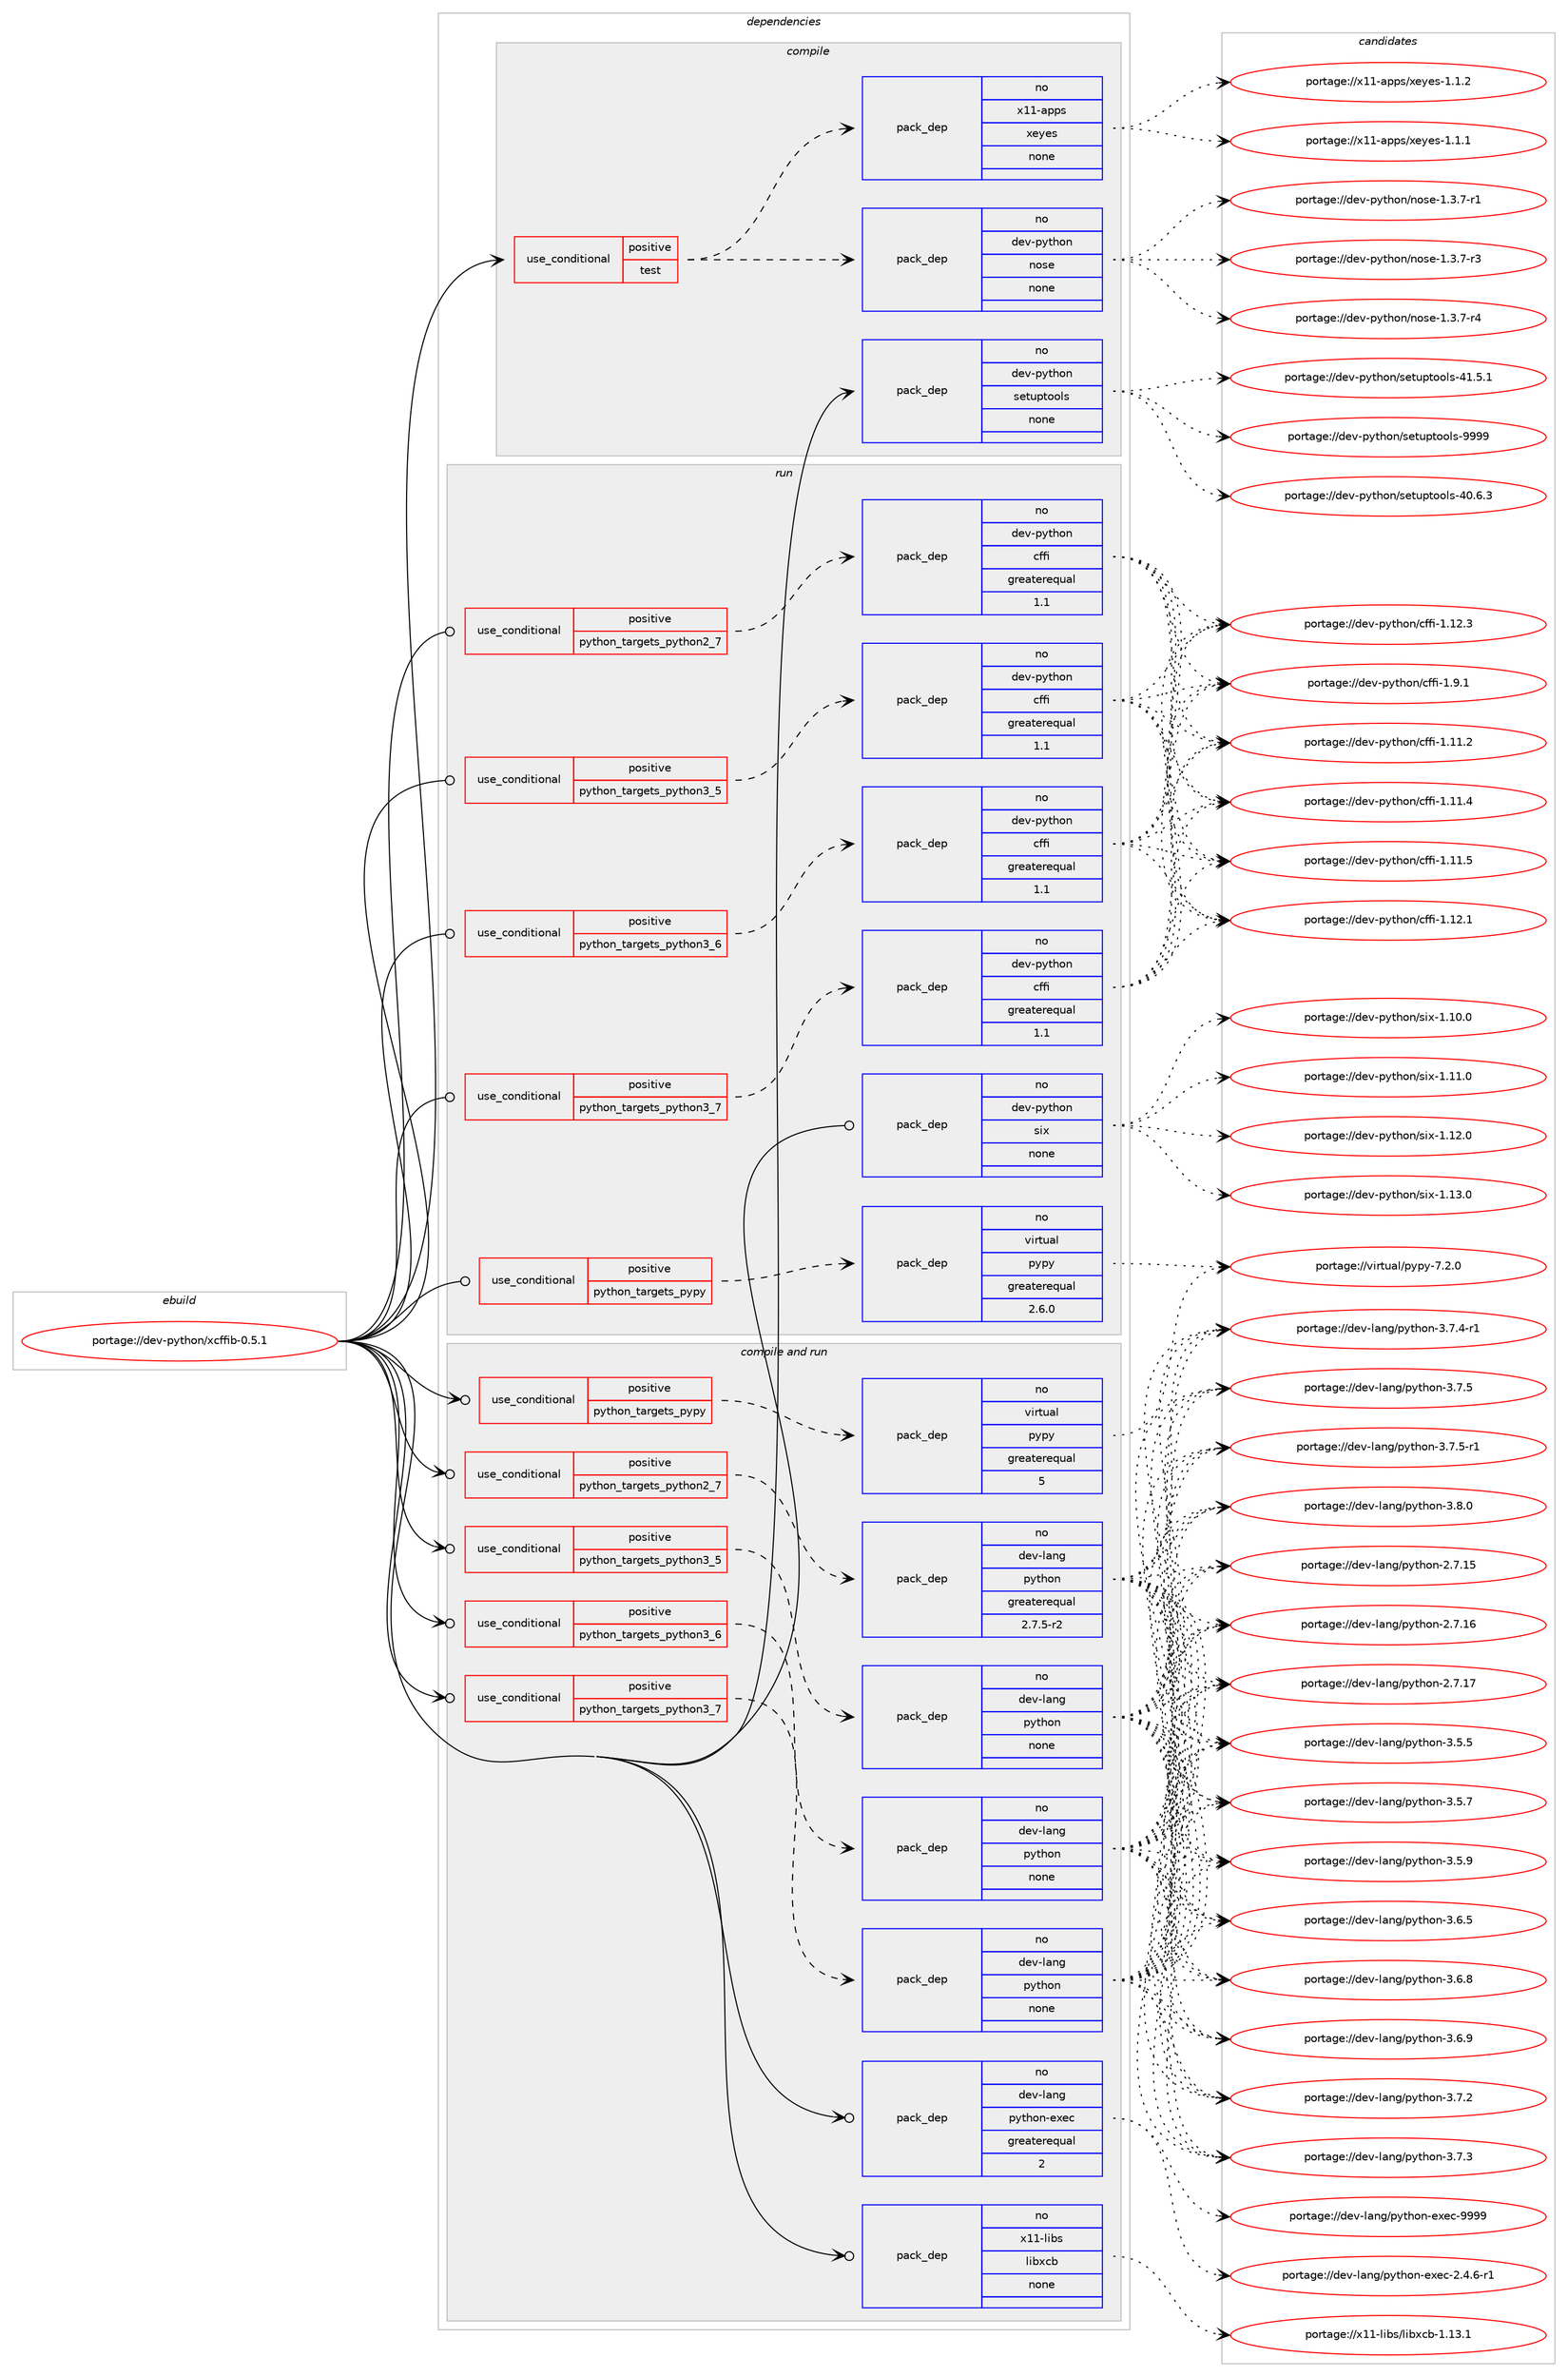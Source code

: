 digraph prolog {

# *************
# Graph options
# *************

newrank=true;
concentrate=true;
compound=true;
graph [rankdir=LR,fontname=Helvetica,fontsize=10,ranksep=1.5];#, ranksep=2.5, nodesep=0.2];
edge  [arrowhead=vee];
node  [fontname=Helvetica,fontsize=10];

# **********
# The ebuild
# **********

subgraph cluster_leftcol {
color=gray;
rank=same;
label=<<i>ebuild</i>>;
id [label="portage://dev-python/xcffib-0.5.1", color=red, width=4, href="../dev-python/xcffib-0.5.1.svg"];
}

# ****************
# The dependencies
# ****************

subgraph cluster_midcol {
color=gray;
label=<<i>dependencies</i>>;
subgraph cluster_compile {
fillcolor="#eeeeee";
style=filled;
label=<<i>compile</i>>;
subgraph cond40947 {
dependency179478 [label=<<TABLE BORDER="0" CELLBORDER="1" CELLSPACING="0" CELLPADDING="4"><TR><TD ROWSPAN="3" CELLPADDING="10">use_conditional</TD></TR><TR><TD>positive</TD></TR><TR><TD>test</TD></TR></TABLE>>, shape=none, color=red];
subgraph pack135118 {
dependency179479 [label=<<TABLE BORDER="0" CELLBORDER="1" CELLSPACING="0" CELLPADDING="4" WIDTH="220"><TR><TD ROWSPAN="6" CELLPADDING="30">pack_dep</TD></TR><TR><TD WIDTH="110">no</TD></TR><TR><TD>dev-python</TD></TR><TR><TD>nose</TD></TR><TR><TD>none</TD></TR><TR><TD></TD></TR></TABLE>>, shape=none, color=blue];
}
dependency179478:e -> dependency179479:w [weight=20,style="dashed",arrowhead="vee"];
subgraph pack135119 {
dependency179480 [label=<<TABLE BORDER="0" CELLBORDER="1" CELLSPACING="0" CELLPADDING="4" WIDTH="220"><TR><TD ROWSPAN="6" CELLPADDING="30">pack_dep</TD></TR><TR><TD WIDTH="110">no</TD></TR><TR><TD>x11-apps</TD></TR><TR><TD>xeyes</TD></TR><TR><TD>none</TD></TR><TR><TD></TD></TR></TABLE>>, shape=none, color=blue];
}
dependency179478:e -> dependency179480:w [weight=20,style="dashed",arrowhead="vee"];
}
id:e -> dependency179478:w [weight=20,style="solid",arrowhead="vee"];
subgraph pack135120 {
dependency179481 [label=<<TABLE BORDER="0" CELLBORDER="1" CELLSPACING="0" CELLPADDING="4" WIDTH="220"><TR><TD ROWSPAN="6" CELLPADDING="30">pack_dep</TD></TR><TR><TD WIDTH="110">no</TD></TR><TR><TD>dev-python</TD></TR><TR><TD>setuptools</TD></TR><TR><TD>none</TD></TR><TR><TD></TD></TR></TABLE>>, shape=none, color=blue];
}
id:e -> dependency179481:w [weight=20,style="solid",arrowhead="vee"];
}
subgraph cluster_compileandrun {
fillcolor="#eeeeee";
style=filled;
label=<<i>compile and run</i>>;
subgraph cond40948 {
dependency179482 [label=<<TABLE BORDER="0" CELLBORDER="1" CELLSPACING="0" CELLPADDING="4"><TR><TD ROWSPAN="3" CELLPADDING="10">use_conditional</TD></TR><TR><TD>positive</TD></TR><TR><TD>python_targets_pypy</TD></TR></TABLE>>, shape=none, color=red];
subgraph pack135121 {
dependency179483 [label=<<TABLE BORDER="0" CELLBORDER="1" CELLSPACING="0" CELLPADDING="4" WIDTH="220"><TR><TD ROWSPAN="6" CELLPADDING="30">pack_dep</TD></TR><TR><TD WIDTH="110">no</TD></TR><TR><TD>virtual</TD></TR><TR><TD>pypy</TD></TR><TR><TD>greaterequal</TD></TR><TR><TD>5</TD></TR></TABLE>>, shape=none, color=blue];
}
dependency179482:e -> dependency179483:w [weight=20,style="dashed",arrowhead="vee"];
}
id:e -> dependency179482:w [weight=20,style="solid",arrowhead="odotvee"];
subgraph cond40949 {
dependency179484 [label=<<TABLE BORDER="0" CELLBORDER="1" CELLSPACING="0" CELLPADDING="4"><TR><TD ROWSPAN="3" CELLPADDING="10">use_conditional</TD></TR><TR><TD>positive</TD></TR><TR><TD>python_targets_python2_7</TD></TR></TABLE>>, shape=none, color=red];
subgraph pack135122 {
dependency179485 [label=<<TABLE BORDER="0" CELLBORDER="1" CELLSPACING="0" CELLPADDING="4" WIDTH="220"><TR><TD ROWSPAN="6" CELLPADDING="30">pack_dep</TD></TR><TR><TD WIDTH="110">no</TD></TR><TR><TD>dev-lang</TD></TR><TR><TD>python</TD></TR><TR><TD>greaterequal</TD></TR><TR><TD>2.7.5-r2</TD></TR></TABLE>>, shape=none, color=blue];
}
dependency179484:e -> dependency179485:w [weight=20,style="dashed",arrowhead="vee"];
}
id:e -> dependency179484:w [weight=20,style="solid",arrowhead="odotvee"];
subgraph cond40950 {
dependency179486 [label=<<TABLE BORDER="0" CELLBORDER="1" CELLSPACING="0" CELLPADDING="4"><TR><TD ROWSPAN="3" CELLPADDING="10">use_conditional</TD></TR><TR><TD>positive</TD></TR><TR><TD>python_targets_python3_5</TD></TR></TABLE>>, shape=none, color=red];
subgraph pack135123 {
dependency179487 [label=<<TABLE BORDER="0" CELLBORDER="1" CELLSPACING="0" CELLPADDING="4" WIDTH="220"><TR><TD ROWSPAN="6" CELLPADDING="30">pack_dep</TD></TR><TR><TD WIDTH="110">no</TD></TR><TR><TD>dev-lang</TD></TR><TR><TD>python</TD></TR><TR><TD>none</TD></TR><TR><TD></TD></TR></TABLE>>, shape=none, color=blue];
}
dependency179486:e -> dependency179487:w [weight=20,style="dashed",arrowhead="vee"];
}
id:e -> dependency179486:w [weight=20,style="solid",arrowhead="odotvee"];
subgraph cond40951 {
dependency179488 [label=<<TABLE BORDER="0" CELLBORDER="1" CELLSPACING="0" CELLPADDING="4"><TR><TD ROWSPAN="3" CELLPADDING="10">use_conditional</TD></TR><TR><TD>positive</TD></TR><TR><TD>python_targets_python3_6</TD></TR></TABLE>>, shape=none, color=red];
subgraph pack135124 {
dependency179489 [label=<<TABLE BORDER="0" CELLBORDER="1" CELLSPACING="0" CELLPADDING="4" WIDTH="220"><TR><TD ROWSPAN="6" CELLPADDING="30">pack_dep</TD></TR><TR><TD WIDTH="110">no</TD></TR><TR><TD>dev-lang</TD></TR><TR><TD>python</TD></TR><TR><TD>none</TD></TR><TR><TD></TD></TR></TABLE>>, shape=none, color=blue];
}
dependency179488:e -> dependency179489:w [weight=20,style="dashed",arrowhead="vee"];
}
id:e -> dependency179488:w [weight=20,style="solid",arrowhead="odotvee"];
subgraph cond40952 {
dependency179490 [label=<<TABLE BORDER="0" CELLBORDER="1" CELLSPACING="0" CELLPADDING="4"><TR><TD ROWSPAN="3" CELLPADDING="10">use_conditional</TD></TR><TR><TD>positive</TD></TR><TR><TD>python_targets_python3_7</TD></TR></TABLE>>, shape=none, color=red];
subgraph pack135125 {
dependency179491 [label=<<TABLE BORDER="0" CELLBORDER="1" CELLSPACING="0" CELLPADDING="4" WIDTH="220"><TR><TD ROWSPAN="6" CELLPADDING="30">pack_dep</TD></TR><TR><TD WIDTH="110">no</TD></TR><TR><TD>dev-lang</TD></TR><TR><TD>python</TD></TR><TR><TD>none</TD></TR><TR><TD></TD></TR></TABLE>>, shape=none, color=blue];
}
dependency179490:e -> dependency179491:w [weight=20,style="dashed",arrowhead="vee"];
}
id:e -> dependency179490:w [weight=20,style="solid",arrowhead="odotvee"];
subgraph pack135126 {
dependency179492 [label=<<TABLE BORDER="0" CELLBORDER="1" CELLSPACING="0" CELLPADDING="4" WIDTH="220"><TR><TD ROWSPAN="6" CELLPADDING="30">pack_dep</TD></TR><TR><TD WIDTH="110">no</TD></TR><TR><TD>dev-lang</TD></TR><TR><TD>python-exec</TD></TR><TR><TD>greaterequal</TD></TR><TR><TD>2</TD></TR></TABLE>>, shape=none, color=blue];
}
id:e -> dependency179492:w [weight=20,style="solid",arrowhead="odotvee"];
subgraph pack135127 {
dependency179493 [label=<<TABLE BORDER="0" CELLBORDER="1" CELLSPACING="0" CELLPADDING="4" WIDTH="220"><TR><TD ROWSPAN="6" CELLPADDING="30">pack_dep</TD></TR><TR><TD WIDTH="110">no</TD></TR><TR><TD>x11-libs</TD></TR><TR><TD>libxcb</TD></TR><TR><TD>none</TD></TR><TR><TD></TD></TR></TABLE>>, shape=none, color=blue];
}
id:e -> dependency179493:w [weight=20,style="solid",arrowhead="odotvee"];
}
subgraph cluster_run {
fillcolor="#eeeeee";
style=filled;
label=<<i>run</i>>;
subgraph cond40953 {
dependency179494 [label=<<TABLE BORDER="0" CELLBORDER="1" CELLSPACING="0" CELLPADDING="4"><TR><TD ROWSPAN="3" CELLPADDING="10">use_conditional</TD></TR><TR><TD>positive</TD></TR><TR><TD>python_targets_pypy</TD></TR></TABLE>>, shape=none, color=red];
subgraph pack135128 {
dependency179495 [label=<<TABLE BORDER="0" CELLBORDER="1" CELLSPACING="0" CELLPADDING="4" WIDTH="220"><TR><TD ROWSPAN="6" CELLPADDING="30">pack_dep</TD></TR><TR><TD WIDTH="110">no</TD></TR><TR><TD>virtual</TD></TR><TR><TD>pypy</TD></TR><TR><TD>greaterequal</TD></TR><TR><TD>2.6.0</TD></TR></TABLE>>, shape=none, color=blue];
}
dependency179494:e -> dependency179495:w [weight=20,style="dashed",arrowhead="vee"];
}
id:e -> dependency179494:w [weight=20,style="solid",arrowhead="odot"];
subgraph cond40954 {
dependency179496 [label=<<TABLE BORDER="0" CELLBORDER="1" CELLSPACING="0" CELLPADDING="4"><TR><TD ROWSPAN="3" CELLPADDING="10">use_conditional</TD></TR><TR><TD>positive</TD></TR><TR><TD>python_targets_python2_7</TD></TR></TABLE>>, shape=none, color=red];
subgraph pack135129 {
dependency179497 [label=<<TABLE BORDER="0" CELLBORDER="1" CELLSPACING="0" CELLPADDING="4" WIDTH="220"><TR><TD ROWSPAN="6" CELLPADDING="30">pack_dep</TD></TR><TR><TD WIDTH="110">no</TD></TR><TR><TD>dev-python</TD></TR><TR><TD>cffi</TD></TR><TR><TD>greaterequal</TD></TR><TR><TD>1.1</TD></TR></TABLE>>, shape=none, color=blue];
}
dependency179496:e -> dependency179497:w [weight=20,style="dashed",arrowhead="vee"];
}
id:e -> dependency179496:w [weight=20,style="solid",arrowhead="odot"];
subgraph cond40955 {
dependency179498 [label=<<TABLE BORDER="0" CELLBORDER="1" CELLSPACING="0" CELLPADDING="4"><TR><TD ROWSPAN="3" CELLPADDING="10">use_conditional</TD></TR><TR><TD>positive</TD></TR><TR><TD>python_targets_python3_5</TD></TR></TABLE>>, shape=none, color=red];
subgraph pack135130 {
dependency179499 [label=<<TABLE BORDER="0" CELLBORDER="1" CELLSPACING="0" CELLPADDING="4" WIDTH="220"><TR><TD ROWSPAN="6" CELLPADDING="30">pack_dep</TD></TR><TR><TD WIDTH="110">no</TD></TR><TR><TD>dev-python</TD></TR><TR><TD>cffi</TD></TR><TR><TD>greaterequal</TD></TR><TR><TD>1.1</TD></TR></TABLE>>, shape=none, color=blue];
}
dependency179498:e -> dependency179499:w [weight=20,style="dashed",arrowhead="vee"];
}
id:e -> dependency179498:w [weight=20,style="solid",arrowhead="odot"];
subgraph cond40956 {
dependency179500 [label=<<TABLE BORDER="0" CELLBORDER="1" CELLSPACING="0" CELLPADDING="4"><TR><TD ROWSPAN="3" CELLPADDING="10">use_conditional</TD></TR><TR><TD>positive</TD></TR><TR><TD>python_targets_python3_6</TD></TR></TABLE>>, shape=none, color=red];
subgraph pack135131 {
dependency179501 [label=<<TABLE BORDER="0" CELLBORDER="1" CELLSPACING="0" CELLPADDING="4" WIDTH="220"><TR><TD ROWSPAN="6" CELLPADDING="30">pack_dep</TD></TR><TR><TD WIDTH="110">no</TD></TR><TR><TD>dev-python</TD></TR><TR><TD>cffi</TD></TR><TR><TD>greaterequal</TD></TR><TR><TD>1.1</TD></TR></TABLE>>, shape=none, color=blue];
}
dependency179500:e -> dependency179501:w [weight=20,style="dashed",arrowhead="vee"];
}
id:e -> dependency179500:w [weight=20,style="solid",arrowhead="odot"];
subgraph cond40957 {
dependency179502 [label=<<TABLE BORDER="0" CELLBORDER="1" CELLSPACING="0" CELLPADDING="4"><TR><TD ROWSPAN="3" CELLPADDING="10">use_conditional</TD></TR><TR><TD>positive</TD></TR><TR><TD>python_targets_python3_7</TD></TR></TABLE>>, shape=none, color=red];
subgraph pack135132 {
dependency179503 [label=<<TABLE BORDER="0" CELLBORDER="1" CELLSPACING="0" CELLPADDING="4" WIDTH="220"><TR><TD ROWSPAN="6" CELLPADDING="30">pack_dep</TD></TR><TR><TD WIDTH="110">no</TD></TR><TR><TD>dev-python</TD></TR><TR><TD>cffi</TD></TR><TR><TD>greaterequal</TD></TR><TR><TD>1.1</TD></TR></TABLE>>, shape=none, color=blue];
}
dependency179502:e -> dependency179503:w [weight=20,style="dashed",arrowhead="vee"];
}
id:e -> dependency179502:w [weight=20,style="solid",arrowhead="odot"];
subgraph pack135133 {
dependency179504 [label=<<TABLE BORDER="0" CELLBORDER="1" CELLSPACING="0" CELLPADDING="4" WIDTH="220"><TR><TD ROWSPAN="6" CELLPADDING="30">pack_dep</TD></TR><TR><TD WIDTH="110">no</TD></TR><TR><TD>dev-python</TD></TR><TR><TD>six</TD></TR><TR><TD>none</TD></TR><TR><TD></TD></TR></TABLE>>, shape=none, color=blue];
}
id:e -> dependency179504:w [weight=20,style="solid",arrowhead="odot"];
}
}

# **************
# The candidates
# **************

subgraph cluster_choices {
rank=same;
color=gray;
label=<<i>candidates</i>>;

subgraph choice135118 {
color=black;
nodesep=1;
choiceportage10010111845112121116104111110471101111151014549465146554511449 [label="portage://dev-python/nose-1.3.7-r1", color=red, width=4,href="../dev-python/nose-1.3.7-r1.svg"];
choiceportage10010111845112121116104111110471101111151014549465146554511451 [label="portage://dev-python/nose-1.3.7-r3", color=red, width=4,href="../dev-python/nose-1.3.7-r3.svg"];
choiceportage10010111845112121116104111110471101111151014549465146554511452 [label="portage://dev-python/nose-1.3.7-r4", color=red, width=4,href="../dev-python/nose-1.3.7-r4.svg"];
dependency179479:e -> choiceportage10010111845112121116104111110471101111151014549465146554511449:w [style=dotted,weight="100"];
dependency179479:e -> choiceportage10010111845112121116104111110471101111151014549465146554511451:w [style=dotted,weight="100"];
dependency179479:e -> choiceportage10010111845112121116104111110471101111151014549465146554511452:w [style=dotted,weight="100"];
}
subgraph choice135119 {
color=black;
nodesep=1;
choiceportage1204949459711211211547120101121101115454946494649 [label="portage://x11-apps/xeyes-1.1.1", color=red, width=4,href="../x11-apps/xeyes-1.1.1.svg"];
choiceportage1204949459711211211547120101121101115454946494650 [label="portage://x11-apps/xeyes-1.1.2", color=red, width=4,href="../x11-apps/xeyes-1.1.2.svg"];
dependency179480:e -> choiceportage1204949459711211211547120101121101115454946494649:w [style=dotted,weight="100"];
dependency179480:e -> choiceportage1204949459711211211547120101121101115454946494650:w [style=dotted,weight="100"];
}
subgraph choice135120 {
color=black;
nodesep=1;
choiceportage100101118451121211161041111104711510111611711211611111110811545524846544651 [label="portage://dev-python/setuptools-40.6.3", color=red, width=4,href="../dev-python/setuptools-40.6.3.svg"];
choiceportage100101118451121211161041111104711510111611711211611111110811545524946534649 [label="portage://dev-python/setuptools-41.5.1", color=red, width=4,href="../dev-python/setuptools-41.5.1.svg"];
choiceportage10010111845112121116104111110471151011161171121161111111081154557575757 [label="portage://dev-python/setuptools-9999", color=red, width=4,href="../dev-python/setuptools-9999.svg"];
dependency179481:e -> choiceportage100101118451121211161041111104711510111611711211611111110811545524846544651:w [style=dotted,weight="100"];
dependency179481:e -> choiceportage100101118451121211161041111104711510111611711211611111110811545524946534649:w [style=dotted,weight="100"];
dependency179481:e -> choiceportage10010111845112121116104111110471151011161171121161111111081154557575757:w [style=dotted,weight="100"];
}
subgraph choice135121 {
color=black;
nodesep=1;
choiceportage1181051141161179710847112121112121455546504648 [label="portage://virtual/pypy-7.2.0", color=red, width=4,href="../virtual/pypy-7.2.0.svg"];
dependency179483:e -> choiceportage1181051141161179710847112121112121455546504648:w [style=dotted,weight="100"];
}
subgraph choice135122 {
color=black;
nodesep=1;
choiceportage10010111845108971101034711212111610411111045504655464953 [label="portage://dev-lang/python-2.7.15", color=red, width=4,href="../dev-lang/python-2.7.15.svg"];
choiceportage10010111845108971101034711212111610411111045504655464954 [label="portage://dev-lang/python-2.7.16", color=red, width=4,href="../dev-lang/python-2.7.16.svg"];
choiceportage10010111845108971101034711212111610411111045504655464955 [label="portage://dev-lang/python-2.7.17", color=red, width=4,href="../dev-lang/python-2.7.17.svg"];
choiceportage100101118451089711010347112121116104111110455146534653 [label="portage://dev-lang/python-3.5.5", color=red, width=4,href="../dev-lang/python-3.5.5.svg"];
choiceportage100101118451089711010347112121116104111110455146534655 [label="portage://dev-lang/python-3.5.7", color=red, width=4,href="../dev-lang/python-3.5.7.svg"];
choiceportage100101118451089711010347112121116104111110455146534657 [label="portage://dev-lang/python-3.5.9", color=red, width=4,href="../dev-lang/python-3.5.9.svg"];
choiceportage100101118451089711010347112121116104111110455146544653 [label="portage://dev-lang/python-3.6.5", color=red, width=4,href="../dev-lang/python-3.6.5.svg"];
choiceportage100101118451089711010347112121116104111110455146544656 [label="portage://dev-lang/python-3.6.8", color=red, width=4,href="../dev-lang/python-3.6.8.svg"];
choiceportage100101118451089711010347112121116104111110455146544657 [label="portage://dev-lang/python-3.6.9", color=red, width=4,href="../dev-lang/python-3.6.9.svg"];
choiceportage100101118451089711010347112121116104111110455146554650 [label="portage://dev-lang/python-3.7.2", color=red, width=4,href="../dev-lang/python-3.7.2.svg"];
choiceportage100101118451089711010347112121116104111110455146554651 [label="portage://dev-lang/python-3.7.3", color=red, width=4,href="../dev-lang/python-3.7.3.svg"];
choiceportage1001011184510897110103471121211161041111104551465546524511449 [label="portage://dev-lang/python-3.7.4-r1", color=red, width=4,href="../dev-lang/python-3.7.4-r1.svg"];
choiceportage100101118451089711010347112121116104111110455146554653 [label="portage://dev-lang/python-3.7.5", color=red, width=4,href="../dev-lang/python-3.7.5.svg"];
choiceportage1001011184510897110103471121211161041111104551465546534511449 [label="portage://dev-lang/python-3.7.5-r1", color=red, width=4,href="../dev-lang/python-3.7.5-r1.svg"];
choiceportage100101118451089711010347112121116104111110455146564648 [label="portage://dev-lang/python-3.8.0", color=red, width=4,href="../dev-lang/python-3.8.0.svg"];
dependency179485:e -> choiceportage10010111845108971101034711212111610411111045504655464953:w [style=dotted,weight="100"];
dependency179485:e -> choiceportage10010111845108971101034711212111610411111045504655464954:w [style=dotted,weight="100"];
dependency179485:e -> choiceportage10010111845108971101034711212111610411111045504655464955:w [style=dotted,weight="100"];
dependency179485:e -> choiceportage100101118451089711010347112121116104111110455146534653:w [style=dotted,weight="100"];
dependency179485:e -> choiceportage100101118451089711010347112121116104111110455146534655:w [style=dotted,weight="100"];
dependency179485:e -> choiceportage100101118451089711010347112121116104111110455146534657:w [style=dotted,weight="100"];
dependency179485:e -> choiceportage100101118451089711010347112121116104111110455146544653:w [style=dotted,weight="100"];
dependency179485:e -> choiceportage100101118451089711010347112121116104111110455146544656:w [style=dotted,weight="100"];
dependency179485:e -> choiceportage100101118451089711010347112121116104111110455146544657:w [style=dotted,weight="100"];
dependency179485:e -> choiceportage100101118451089711010347112121116104111110455146554650:w [style=dotted,weight="100"];
dependency179485:e -> choiceportage100101118451089711010347112121116104111110455146554651:w [style=dotted,weight="100"];
dependency179485:e -> choiceportage1001011184510897110103471121211161041111104551465546524511449:w [style=dotted,weight="100"];
dependency179485:e -> choiceportage100101118451089711010347112121116104111110455146554653:w [style=dotted,weight="100"];
dependency179485:e -> choiceportage1001011184510897110103471121211161041111104551465546534511449:w [style=dotted,weight="100"];
dependency179485:e -> choiceportage100101118451089711010347112121116104111110455146564648:w [style=dotted,weight="100"];
}
subgraph choice135123 {
color=black;
nodesep=1;
choiceportage10010111845108971101034711212111610411111045504655464953 [label="portage://dev-lang/python-2.7.15", color=red, width=4,href="../dev-lang/python-2.7.15.svg"];
choiceportage10010111845108971101034711212111610411111045504655464954 [label="portage://dev-lang/python-2.7.16", color=red, width=4,href="../dev-lang/python-2.7.16.svg"];
choiceportage10010111845108971101034711212111610411111045504655464955 [label="portage://dev-lang/python-2.7.17", color=red, width=4,href="../dev-lang/python-2.7.17.svg"];
choiceportage100101118451089711010347112121116104111110455146534653 [label="portage://dev-lang/python-3.5.5", color=red, width=4,href="../dev-lang/python-3.5.5.svg"];
choiceportage100101118451089711010347112121116104111110455146534655 [label="portage://dev-lang/python-3.5.7", color=red, width=4,href="../dev-lang/python-3.5.7.svg"];
choiceportage100101118451089711010347112121116104111110455146534657 [label="portage://dev-lang/python-3.5.9", color=red, width=4,href="../dev-lang/python-3.5.9.svg"];
choiceportage100101118451089711010347112121116104111110455146544653 [label="portage://dev-lang/python-3.6.5", color=red, width=4,href="../dev-lang/python-3.6.5.svg"];
choiceportage100101118451089711010347112121116104111110455146544656 [label="portage://dev-lang/python-3.6.8", color=red, width=4,href="../dev-lang/python-3.6.8.svg"];
choiceportage100101118451089711010347112121116104111110455146544657 [label="portage://dev-lang/python-3.6.9", color=red, width=4,href="../dev-lang/python-3.6.9.svg"];
choiceportage100101118451089711010347112121116104111110455146554650 [label="portage://dev-lang/python-3.7.2", color=red, width=4,href="../dev-lang/python-3.7.2.svg"];
choiceportage100101118451089711010347112121116104111110455146554651 [label="portage://dev-lang/python-3.7.3", color=red, width=4,href="../dev-lang/python-3.7.3.svg"];
choiceportage1001011184510897110103471121211161041111104551465546524511449 [label="portage://dev-lang/python-3.7.4-r1", color=red, width=4,href="../dev-lang/python-3.7.4-r1.svg"];
choiceportage100101118451089711010347112121116104111110455146554653 [label="portage://dev-lang/python-3.7.5", color=red, width=4,href="../dev-lang/python-3.7.5.svg"];
choiceportage1001011184510897110103471121211161041111104551465546534511449 [label="portage://dev-lang/python-3.7.5-r1", color=red, width=4,href="../dev-lang/python-3.7.5-r1.svg"];
choiceportage100101118451089711010347112121116104111110455146564648 [label="portage://dev-lang/python-3.8.0", color=red, width=4,href="../dev-lang/python-3.8.0.svg"];
dependency179487:e -> choiceportage10010111845108971101034711212111610411111045504655464953:w [style=dotted,weight="100"];
dependency179487:e -> choiceportage10010111845108971101034711212111610411111045504655464954:w [style=dotted,weight="100"];
dependency179487:e -> choiceportage10010111845108971101034711212111610411111045504655464955:w [style=dotted,weight="100"];
dependency179487:e -> choiceportage100101118451089711010347112121116104111110455146534653:w [style=dotted,weight="100"];
dependency179487:e -> choiceportage100101118451089711010347112121116104111110455146534655:w [style=dotted,weight="100"];
dependency179487:e -> choiceportage100101118451089711010347112121116104111110455146534657:w [style=dotted,weight="100"];
dependency179487:e -> choiceportage100101118451089711010347112121116104111110455146544653:w [style=dotted,weight="100"];
dependency179487:e -> choiceportage100101118451089711010347112121116104111110455146544656:w [style=dotted,weight="100"];
dependency179487:e -> choiceportage100101118451089711010347112121116104111110455146544657:w [style=dotted,weight="100"];
dependency179487:e -> choiceportage100101118451089711010347112121116104111110455146554650:w [style=dotted,weight="100"];
dependency179487:e -> choiceportage100101118451089711010347112121116104111110455146554651:w [style=dotted,weight="100"];
dependency179487:e -> choiceportage1001011184510897110103471121211161041111104551465546524511449:w [style=dotted,weight="100"];
dependency179487:e -> choiceportage100101118451089711010347112121116104111110455146554653:w [style=dotted,weight="100"];
dependency179487:e -> choiceportage1001011184510897110103471121211161041111104551465546534511449:w [style=dotted,weight="100"];
dependency179487:e -> choiceportage100101118451089711010347112121116104111110455146564648:w [style=dotted,weight="100"];
}
subgraph choice135124 {
color=black;
nodesep=1;
choiceportage10010111845108971101034711212111610411111045504655464953 [label="portage://dev-lang/python-2.7.15", color=red, width=4,href="../dev-lang/python-2.7.15.svg"];
choiceportage10010111845108971101034711212111610411111045504655464954 [label="portage://dev-lang/python-2.7.16", color=red, width=4,href="../dev-lang/python-2.7.16.svg"];
choiceportage10010111845108971101034711212111610411111045504655464955 [label="portage://dev-lang/python-2.7.17", color=red, width=4,href="../dev-lang/python-2.7.17.svg"];
choiceportage100101118451089711010347112121116104111110455146534653 [label="portage://dev-lang/python-3.5.5", color=red, width=4,href="../dev-lang/python-3.5.5.svg"];
choiceportage100101118451089711010347112121116104111110455146534655 [label="portage://dev-lang/python-3.5.7", color=red, width=4,href="../dev-lang/python-3.5.7.svg"];
choiceportage100101118451089711010347112121116104111110455146534657 [label="portage://dev-lang/python-3.5.9", color=red, width=4,href="../dev-lang/python-3.5.9.svg"];
choiceportage100101118451089711010347112121116104111110455146544653 [label="portage://dev-lang/python-3.6.5", color=red, width=4,href="../dev-lang/python-3.6.5.svg"];
choiceportage100101118451089711010347112121116104111110455146544656 [label="portage://dev-lang/python-3.6.8", color=red, width=4,href="../dev-lang/python-3.6.8.svg"];
choiceportage100101118451089711010347112121116104111110455146544657 [label="portage://dev-lang/python-3.6.9", color=red, width=4,href="../dev-lang/python-3.6.9.svg"];
choiceportage100101118451089711010347112121116104111110455146554650 [label="portage://dev-lang/python-3.7.2", color=red, width=4,href="../dev-lang/python-3.7.2.svg"];
choiceportage100101118451089711010347112121116104111110455146554651 [label="portage://dev-lang/python-3.7.3", color=red, width=4,href="../dev-lang/python-3.7.3.svg"];
choiceportage1001011184510897110103471121211161041111104551465546524511449 [label="portage://dev-lang/python-3.7.4-r1", color=red, width=4,href="../dev-lang/python-3.7.4-r1.svg"];
choiceportage100101118451089711010347112121116104111110455146554653 [label="portage://dev-lang/python-3.7.5", color=red, width=4,href="../dev-lang/python-3.7.5.svg"];
choiceportage1001011184510897110103471121211161041111104551465546534511449 [label="portage://dev-lang/python-3.7.5-r1", color=red, width=4,href="../dev-lang/python-3.7.5-r1.svg"];
choiceportage100101118451089711010347112121116104111110455146564648 [label="portage://dev-lang/python-3.8.0", color=red, width=4,href="../dev-lang/python-3.8.0.svg"];
dependency179489:e -> choiceportage10010111845108971101034711212111610411111045504655464953:w [style=dotted,weight="100"];
dependency179489:e -> choiceportage10010111845108971101034711212111610411111045504655464954:w [style=dotted,weight="100"];
dependency179489:e -> choiceportage10010111845108971101034711212111610411111045504655464955:w [style=dotted,weight="100"];
dependency179489:e -> choiceportage100101118451089711010347112121116104111110455146534653:w [style=dotted,weight="100"];
dependency179489:e -> choiceportage100101118451089711010347112121116104111110455146534655:w [style=dotted,weight="100"];
dependency179489:e -> choiceportage100101118451089711010347112121116104111110455146534657:w [style=dotted,weight="100"];
dependency179489:e -> choiceportage100101118451089711010347112121116104111110455146544653:w [style=dotted,weight="100"];
dependency179489:e -> choiceportage100101118451089711010347112121116104111110455146544656:w [style=dotted,weight="100"];
dependency179489:e -> choiceportage100101118451089711010347112121116104111110455146544657:w [style=dotted,weight="100"];
dependency179489:e -> choiceportage100101118451089711010347112121116104111110455146554650:w [style=dotted,weight="100"];
dependency179489:e -> choiceportage100101118451089711010347112121116104111110455146554651:w [style=dotted,weight="100"];
dependency179489:e -> choiceportage1001011184510897110103471121211161041111104551465546524511449:w [style=dotted,weight="100"];
dependency179489:e -> choiceportage100101118451089711010347112121116104111110455146554653:w [style=dotted,weight="100"];
dependency179489:e -> choiceportage1001011184510897110103471121211161041111104551465546534511449:w [style=dotted,weight="100"];
dependency179489:e -> choiceportage100101118451089711010347112121116104111110455146564648:w [style=dotted,weight="100"];
}
subgraph choice135125 {
color=black;
nodesep=1;
choiceportage10010111845108971101034711212111610411111045504655464953 [label="portage://dev-lang/python-2.7.15", color=red, width=4,href="../dev-lang/python-2.7.15.svg"];
choiceportage10010111845108971101034711212111610411111045504655464954 [label="portage://dev-lang/python-2.7.16", color=red, width=4,href="../dev-lang/python-2.7.16.svg"];
choiceportage10010111845108971101034711212111610411111045504655464955 [label="portage://dev-lang/python-2.7.17", color=red, width=4,href="../dev-lang/python-2.7.17.svg"];
choiceportage100101118451089711010347112121116104111110455146534653 [label="portage://dev-lang/python-3.5.5", color=red, width=4,href="../dev-lang/python-3.5.5.svg"];
choiceportage100101118451089711010347112121116104111110455146534655 [label="portage://dev-lang/python-3.5.7", color=red, width=4,href="../dev-lang/python-3.5.7.svg"];
choiceportage100101118451089711010347112121116104111110455146534657 [label="portage://dev-lang/python-3.5.9", color=red, width=4,href="../dev-lang/python-3.5.9.svg"];
choiceportage100101118451089711010347112121116104111110455146544653 [label="portage://dev-lang/python-3.6.5", color=red, width=4,href="../dev-lang/python-3.6.5.svg"];
choiceportage100101118451089711010347112121116104111110455146544656 [label="portage://dev-lang/python-3.6.8", color=red, width=4,href="../dev-lang/python-3.6.8.svg"];
choiceportage100101118451089711010347112121116104111110455146544657 [label="portage://dev-lang/python-3.6.9", color=red, width=4,href="../dev-lang/python-3.6.9.svg"];
choiceportage100101118451089711010347112121116104111110455146554650 [label="portage://dev-lang/python-3.7.2", color=red, width=4,href="../dev-lang/python-3.7.2.svg"];
choiceportage100101118451089711010347112121116104111110455146554651 [label="portage://dev-lang/python-3.7.3", color=red, width=4,href="../dev-lang/python-3.7.3.svg"];
choiceportage1001011184510897110103471121211161041111104551465546524511449 [label="portage://dev-lang/python-3.7.4-r1", color=red, width=4,href="../dev-lang/python-3.7.4-r1.svg"];
choiceportage100101118451089711010347112121116104111110455146554653 [label="portage://dev-lang/python-3.7.5", color=red, width=4,href="../dev-lang/python-3.7.5.svg"];
choiceportage1001011184510897110103471121211161041111104551465546534511449 [label="portage://dev-lang/python-3.7.5-r1", color=red, width=4,href="../dev-lang/python-3.7.5-r1.svg"];
choiceportage100101118451089711010347112121116104111110455146564648 [label="portage://dev-lang/python-3.8.0", color=red, width=4,href="../dev-lang/python-3.8.0.svg"];
dependency179491:e -> choiceportage10010111845108971101034711212111610411111045504655464953:w [style=dotted,weight="100"];
dependency179491:e -> choiceportage10010111845108971101034711212111610411111045504655464954:w [style=dotted,weight="100"];
dependency179491:e -> choiceportage10010111845108971101034711212111610411111045504655464955:w [style=dotted,weight="100"];
dependency179491:e -> choiceportage100101118451089711010347112121116104111110455146534653:w [style=dotted,weight="100"];
dependency179491:e -> choiceportage100101118451089711010347112121116104111110455146534655:w [style=dotted,weight="100"];
dependency179491:e -> choiceportage100101118451089711010347112121116104111110455146534657:w [style=dotted,weight="100"];
dependency179491:e -> choiceportage100101118451089711010347112121116104111110455146544653:w [style=dotted,weight="100"];
dependency179491:e -> choiceportage100101118451089711010347112121116104111110455146544656:w [style=dotted,weight="100"];
dependency179491:e -> choiceportage100101118451089711010347112121116104111110455146544657:w [style=dotted,weight="100"];
dependency179491:e -> choiceportage100101118451089711010347112121116104111110455146554650:w [style=dotted,weight="100"];
dependency179491:e -> choiceportage100101118451089711010347112121116104111110455146554651:w [style=dotted,weight="100"];
dependency179491:e -> choiceportage1001011184510897110103471121211161041111104551465546524511449:w [style=dotted,weight="100"];
dependency179491:e -> choiceportage100101118451089711010347112121116104111110455146554653:w [style=dotted,weight="100"];
dependency179491:e -> choiceportage1001011184510897110103471121211161041111104551465546534511449:w [style=dotted,weight="100"];
dependency179491:e -> choiceportage100101118451089711010347112121116104111110455146564648:w [style=dotted,weight="100"];
}
subgraph choice135126 {
color=black;
nodesep=1;
choiceportage10010111845108971101034711212111610411111045101120101994550465246544511449 [label="portage://dev-lang/python-exec-2.4.6-r1", color=red, width=4,href="../dev-lang/python-exec-2.4.6-r1.svg"];
choiceportage10010111845108971101034711212111610411111045101120101994557575757 [label="portage://dev-lang/python-exec-9999", color=red, width=4,href="../dev-lang/python-exec-9999.svg"];
dependency179492:e -> choiceportage10010111845108971101034711212111610411111045101120101994550465246544511449:w [style=dotted,weight="100"];
dependency179492:e -> choiceportage10010111845108971101034711212111610411111045101120101994557575757:w [style=dotted,weight="100"];
}
subgraph choice135127 {
color=black;
nodesep=1;
choiceportage120494945108105981154710810598120999845494649514649 [label="portage://x11-libs/libxcb-1.13.1", color=red, width=4,href="../x11-libs/libxcb-1.13.1.svg"];
dependency179493:e -> choiceportage120494945108105981154710810598120999845494649514649:w [style=dotted,weight="100"];
}
subgraph choice135128 {
color=black;
nodesep=1;
choiceportage1181051141161179710847112121112121455546504648 [label="portage://virtual/pypy-7.2.0", color=red, width=4,href="../virtual/pypy-7.2.0.svg"];
dependency179495:e -> choiceportage1181051141161179710847112121112121455546504648:w [style=dotted,weight="100"];
}
subgraph choice135129 {
color=black;
nodesep=1;
choiceportage10010111845112121116104111110479910210210545494649494650 [label="portage://dev-python/cffi-1.11.2", color=red, width=4,href="../dev-python/cffi-1.11.2.svg"];
choiceportage10010111845112121116104111110479910210210545494649494652 [label="portage://dev-python/cffi-1.11.4", color=red, width=4,href="../dev-python/cffi-1.11.4.svg"];
choiceportage10010111845112121116104111110479910210210545494649494653 [label="portage://dev-python/cffi-1.11.5", color=red, width=4,href="../dev-python/cffi-1.11.5.svg"];
choiceportage10010111845112121116104111110479910210210545494649504649 [label="portage://dev-python/cffi-1.12.1", color=red, width=4,href="../dev-python/cffi-1.12.1.svg"];
choiceportage10010111845112121116104111110479910210210545494649504651 [label="portage://dev-python/cffi-1.12.3", color=red, width=4,href="../dev-python/cffi-1.12.3.svg"];
choiceportage100101118451121211161041111104799102102105454946574649 [label="portage://dev-python/cffi-1.9.1", color=red, width=4,href="../dev-python/cffi-1.9.1.svg"];
dependency179497:e -> choiceportage10010111845112121116104111110479910210210545494649494650:w [style=dotted,weight="100"];
dependency179497:e -> choiceportage10010111845112121116104111110479910210210545494649494652:w [style=dotted,weight="100"];
dependency179497:e -> choiceportage10010111845112121116104111110479910210210545494649494653:w [style=dotted,weight="100"];
dependency179497:e -> choiceportage10010111845112121116104111110479910210210545494649504649:w [style=dotted,weight="100"];
dependency179497:e -> choiceportage10010111845112121116104111110479910210210545494649504651:w [style=dotted,weight="100"];
dependency179497:e -> choiceportage100101118451121211161041111104799102102105454946574649:w [style=dotted,weight="100"];
}
subgraph choice135130 {
color=black;
nodesep=1;
choiceportage10010111845112121116104111110479910210210545494649494650 [label="portage://dev-python/cffi-1.11.2", color=red, width=4,href="../dev-python/cffi-1.11.2.svg"];
choiceportage10010111845112121116104111110479910210210545494649494652 [label="portage://dev-python/cffi-1.11.4", color=red, width=4,href="../dev-python/cffi-1.11.4.svg"];
choiceportage10010111845112121116104111110479910210210545494649494653 [label="portage://dev-python/cffi-1.11.5", color=red, width=4,href="../dev-python/cffi-1.11.5.svg"];
choiceportage10010111845112121116104111110479910210210545494649504649 [label="portage://dev-python/cffi-1.12.1", color=red, width=4,href="../dev-python/cffi-1.12.1.svg"];
choiceportage10010111845112121116104111110479910210210545494649504651 [label="portage://dev-python/cffi-1.12.3", color=red, width=4,href="../dev-python/cffi-1.12.3.svg"];
choiceportage100101118451121211161041111104799102102105454946574649 [label="portage://dev-python/cffi-1.9.1", color=red, width=4,href="../dev-python/cffi-1.9.1.svg"];
dependency179499:e -> choiceportage10010111845112121116104111110479910210210545494649494650:w [style=dotted,weight="100"];
dependency179499:e -> choiceportage10010111845112121116104111110479910210210545494649494652:w [style=dotted,weight="100"];
dependency179499:e -> choiceportage10010111845112121116104111110479910210210545494649494653:w [style=dotted,weight="100"];
dependency179499:e -> choiceportage10010111845112121116104111110479910210210545494649504649:w [style=dotted,weight="100"];
dependency179499:e -> choiceportage10010111845112121116104111110479910210210545494649504651:w [style=dotted,weight="100"];
dependency179499:e -> choiceportage100101118451121211161041111104799102102105454946574649:w [style=dotted,weight="100"];
}
subgraph choice135131 {
color=black;
nodesep=1;
choiceportage10010111845112121116104111110479910210210545494649494650 [label="portage://dev-python/cffi-1.11.2", color=red, width=4,href="../dev-python/cffi-1.11.2.svg"];
choiceportage10010111845112121116104111110479910210210545494649494652 [label="portage://dev-python/cffi-1.11.4", color=red, width=4,href="../dev-python/cffi-1.11.4.svg"];
choiceportage10010111845112121116104111110479910210210545494649494653 [label="portage://dev-python/cffi-1.11.5", color=red, width=4,href="../dev-python/cffi-1.11.5.svg"];
choiceportage10010111845112121116104111110479910210210545494649504649 [label="portage://dev-python/cffi-1.12.1", color=red, width=4,href="../dev-python/cffi-1.12.1.svg"];
choiceportage10010111845112121116104111110479910210210545494649504651 [label="portage://dev-python/cffi-1.12.3", color=red, width=4,href="../dev-python/cffi-1.12.3.svg"];
choiceportage100101118451121211161041111104799102102105454946574649 [label="portage://dev-python/cffi-1.9.1", color=red, width=4,href="../dev-python/cffi-1.9.1.svg"];
dependency179501:e -> choiceportage10010111845112121116104111110479910210210545494649494650:w [style=dotted,weight="100"];
dependency179501:e -> choiceportage10010111845112121116104111110479910210210545494649494652:w [style=dotted,weight="100"];
dependency179501:e -> choiceportage10010111845112121116104111110479910210210545494649494653:w [style=dotted,weight="100"];
dependency179501:e -> choiceportage10010111845112121116104111110479910210210545494649504649:w [style=dotted,weight="100"];
dependency179501:e -> choiceportage10010111845112121116104111110479910210210545494649504651:w [style=dotted,weight="100"];
dependency179501:e -> choiceportage100101118451121211161041111104799102102105454946574649:w [style=dotted,weight="100"];
}
subgraph choice135132 {
color=black;
nodesep=1;
choiceportage10010111845112121116104111110479910210210545494649494650 [label="portage://dev-python/cffi-1.11.2", color=red, width=4,href="../dev-python/cffi-1.11.2.svg"];
choiceportage10010111845112121116104111110479910210210545494649494652 [label="portage://dev-python/cffi-1.11.4", color=red, width=4,href="../dev-python/cffi-1.11.4.svg"];
choiceportage10010111845112121116104111110479910210210545494649494653 [label="portage://dev-python/cffi-1.11.5", color=red, width=4,href="../dev-python/cffi-1.11.5.svg"];
choiceportage10010111845112121116104111110479910210210545494649504649 [label="portage://dev-python/cffi-1.12.1", color=red, width=4,href="../dev-python/cffi-1.12.1.svg"];
choiceportage10010111845112121116104111110479910210210545494649504651 [label="portage://dev-python/cffi-1.12.3", color=red, width=4,href="../dev-python/cffi-1.12.3.svg"];
choiceportage100101118451121211161041111104799102102105454946574649 [label="portage://dev-python/cffi-1.9.1", color=red, width=4,href="../dev-python/cffi-1.9.1.svg"];
dependency179503:e -> choiceportage10010111845112121116104111110479910210210545494649494650:w [style=dotted,weight="100"];
dependency179503:e -> choiceportage10010111845112121116104111110479910210210545494649494652:w [style=dotted,weight="100"];
dependency179503:e -> choiceportage10010111845112121116104111110479910210210545494649494653:w [style=dotted,weight="100"];
dependency179503:e -> choiceportage10010111845112121116104111110479910210210545494649504649:w [style=dotted,weight="100"];
dependency179503:e -> choiceportage10010111845112121116104111110479910210210545494649504651:w [style=dotted,weight="100"];
dependency179503:e -> choiceportage100101118451121211161041111104799102102105454946574649:w [style=dotted,weight="100"];
}
subgraph choice135133 {
color=black;
nodesep=1;
choiceportage100101118451121211161041111104711510512045494649484648 [label="portage://dev-python/six-1.10.0", color=red, width=4,href="../dev-python/six-1.10.0.svg"];
choiceportage100101118451121211161041111104711510512045494649494648 [label="portage://dev-python/six-1.11.0", color=red, width=4,href="../dev-python/six-1.11.0.svg"];
choiceportage100101118451121211161041111104711510512045494649504648 [label="portage://dev-python/six-1.12.0", color=red, width=4,href="../dev-python/six-1.12.0.svg"];
choiceportage100101118451121211161041111104711510512045494649514648 [label="portage://dev-python/six-1.13.0", color=red, width=4,href="../dev-python/six-1.13.0.svg"];
dependency179504:e -> choiceportage100101118451121211161041111104711510512045494649484648:w [style=dotted,weight="100"];
dependency179504:e -> choiceportage100101118451121211161041111104711510512045494649494648:w [style=dotted,weight="100"];
dependency179504:e -> choiceportage100101118451121211161041111104711510512045494649504648:w [style=dotted,weight="100"];
dependency179504:e -> choiceportage100101118451121211161041111104711510512045494649514648:w [style=dotted,weight="100"];
}
}

}
